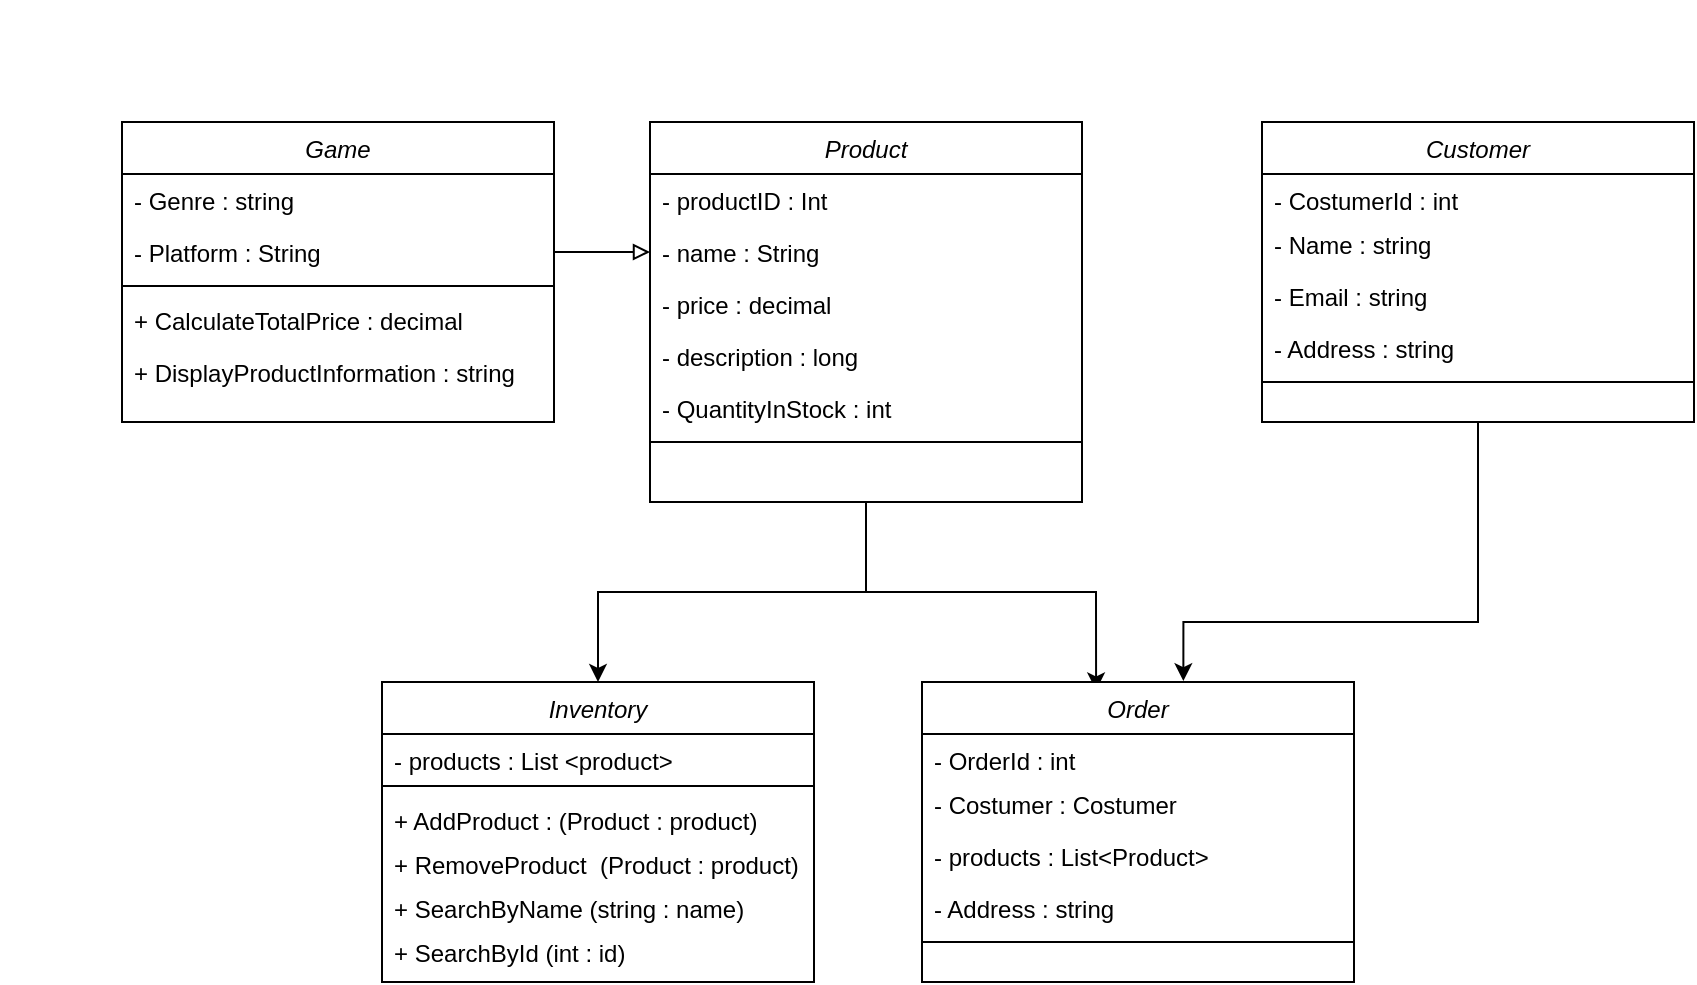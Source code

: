 <mxfile version="20.8.16" type="device"><diagram id="C5RBs43oDa-KdzZeNtuy" name="Page-1"><mxGraphModel dx="1153" dy="811" grid="1" gridSize="10" guides="1" tooltips="1" connect="1" arrows="1" fold="1" page="1" pageScale="1" pageWidth="827" pageHeight="1169" math="0" shadow="0"><root><mxCell id="WIyWlLk6GJQsqaUBKTNV-0"/><mxCell id="WIyWlLk6GJQsqaUBKTNV-1" parent="WIyWlLk6GJQsqaUBKTNV-0"/><mxCell id="6wVtchp1y0zoJt3vL-G7-79" style="edgeStyle=orthogonalEdgeStyle;rounded=0;orthogonalLoop=1;jettySize=auto;html=1;entryX=0.403;entryY=0.028;entryDx=0;entryDy=0;entryPerimeter=0;strokeColor=#000000;strokeWidth=1;fontColor=#00ffee;endArrow=classic;endFill=1;" parent="WIyWlLk6GJQsqaUBKTNV-1" source="6wVtchp1y0zoJt3vL-G7-0" target="6wVtchp1y0zoJt3vL-G7-48" edge="1"><mxGeometry relative="1" as="geometry"/></mxCell><mxCell id="6wVtchp1y0zoJt3vL-G7-86" style="edgeStyle=orthogonalEdgeStyle;rounded=0;orthogonalLoop=1;jettySize=auto;html=1;entryX=0.5;entryY=0;entryDx=0;entryDy=0;strokeColor=#000000;strokeWidth=1;fontColor=#00ffee;endArrow=classic;endFill=1;" parent="WIyWlLk6GJQsqaUBKTNV-1" source="6wVtchp1y0zoJt3vL-G7-0" target="6wVtchp1y0zoJt3vL-G7-80" edge="1"><mxGeometry relative="1" as="geometry"/></mxCell><mxCell id="6wVtchp1y0zoJt3vL-G7-0" value="Product" style="swimlane;fontStyle=2;align=center;verticalAlign=top;childLayout=stackLayout;horizontal=1;startSize=26;horizontalStack=0;resizeParent=1;resizeLast=0;collapsible=1;marginBottom=0;rounded=0;shadow=0;strokeWidth=1;" parent="WIyWlLk6GJQsqaUBKTNV-1" vertex="1"><mxGeometry x="324" y="60" width="216" height="190" as="geometry"><mxRectangle x="230" y="140" width="160" height="26" as="alternateBounds"/></mxGeometry></mxCell><mxCell id="6wVtchp1y0zoJt3vL-G7-1" value="- productID : Int" style="text;align=left;verticalAlign=top;spacingLeft=4;spacingRight=4;overflow=hidden;rotatable=0;points=[[0,0.5],[1,0.5]];portConstraint=eastwest;" parent="6wVtchp1y0zoJt3vL-G7-0" vertex="1"><mxGeometry y="26" width="216" height="26" as="geometry"/></mxCell><mxCell id="6wVtchp1y0zoJt3vL-G7-2" value="- name : String" style="text;align=left;verticalAlign=top;spacingLeft=4;spacingRight=4;overflow=hidden;rotatable=0;points=[[0,0.5],[1,0.5]];portConstraint=eastwest;rounded=0;shadow=0;html=0;" parent="6wVtchp1y0zoJt3vL-G7-0" vertex="1"><mxGeometry y="52" width="216" height="26" as="geometry"/></mxCell><mxCell id="6wVtchp1y0zoJt3vL-G7-3" value="- price : decimal&#10;" style="text;align=left;verticalAlign=top;spacingLeft=4;spacingRight=4;overflow=hidden;rotatable=0;points=[[0,0.5],[1,0.5]];portConstraint=eastwest;rounded=0;shadow=0;html=0;" parent="6wVtchp1y0zoJt3vL-G7-0" vertex="1"><mxGeometry y="78" width="216" height="26" as="geometry"/></mxCell><mxCell id="6wVtchp1y0zoJt3vL-G7-4" value="- description : long&#10;" style="text;align=left;verticalAlign=top;spacingLeft=4;spacingRight=4;overflow=hidden;rotatable=0;points=[[0,0.5],[1,0.5]];portConstraint=eastwest;rounded=0;shadow=0;html=0;" parent="6wVtchp1y0zoJt3vL-G7-0" vertex="1"><mxGeometry y="104" width="216" height="26" as="geometry"/></mxCell><mxCell id="6wVtchp1y0zoJt3vL-G7-7" value="- QuantityInStock : int" style="text;align=left;verticalAlign=top;spacingLeft=4;spacingRight=4;overflow=hidden;rotatable=0;points=[[0,0.5],[1,0.5]];portConstraint=eastwest;rounded=0;shadow=0;html=0;" parent="6wVtchp1y0zoJt3vL-G7-0" vertex="1"><mxGeometry y="130" width="216" height="26" as="geometry"/></mxCell><mxCell id="6wVtchp1y0zoJt3vL-G7-5" value="" style="line;html=1;strokeWidth=1;align=left;verticalAlign=middle;spacingTop=-1;spacingLeft=3;spacingRight=3;rotatable=0;labelPosition=right;points=[];portConstraint=eastwest;" parent="6wVtchp1y0zoJt3vL-G7-0" vertex="1"><mxGeometry y="156" width="216" height="8" as="geometry"/></mxCell><mxCell id="6wVtchp1y0zoJt3vL-G7-10" value="Game" style="swimlane;fontStyle=2;align=center;verticalAlign=top;childLayout=stackLayout;horizontal=1;startSize=26;horizontalStack=0;resizeParent=1;resizeLast=0;collapsible=1;marginBottom=0;rounded=0;shadow=0;strokeWidth=1;" parent="WIyWlLk6GJQsqaUBKTNV-1" vertex="1"><mxGeometry x="60" y="60" width="216" height="150" as="geometry"><mxRectangle x="230" y="140" width="160" height="26" as="alternateBounds"/></mxGeometry></mxCell><mxCell id="6wVtchp1y0zoJt3vL-G7-11" value="- Genre : string" style="text;align=left;verticalAlign=top;spacingLeft=4;spacingRight=4;overflow=hidden;rotatable=0;points=[[0,0.5],[1,0.5]];portConstraint=eastwest;" parent="6wVtchp1y0zoJt3vL-G7-10" vertex="1"><mxGeometry y="26" width="216" height="26" as="geometry"/></mxCell><mxCell id="6wVtchp1y0zoJt3vL-G7-12" value="- Platform : String" style="text;align=left;verticalAlign=top;spacingLeft=4;spacingRight=4;overflow=hidden;rotatable=0;points=[[0,0.5],[1,0.5]];portConstraint=eastwest;rounded=0;shadow=0;html=0;" parent="6wVtchp1y0zoJt3vL-G7-10" vertex="1"><mxGeometry y="52" width="216" height="26" as="geometry"/></mxCell><mxCell id="6wVtchp1y0zoJt3vL-G7-16" value="" style="line;html=1;strokeWidth=1;align=left;verticalAlign=middle;spacingTop=-1;spacingLeft=3;spacingRight=3;rotatable=0;labelPosition=right;points=[];portConstraint=eastwest;" parent="6wVtchp1y0zoJt3vL-G7-10" vertex="1"><mxGeometry y="78" width="216" height="8" as="geometry"/></mxCell><mxCell id="6wVtchp1y0zoJt3vL-G7-17" value="+ CalculateTotalPrice : decimal" style="text;align=left;verticalAlign=top;spacingLeft=4;spacingRight=4;overflow=hidden;rotatable=0;points=[[0,0.5],[1,0.5]];portConstraint=eastwest;rounded=0;shadow=0;html=0;" parent="6wVtchp1y0zoJt3vL-G7-10" vertex="1"><mxGeometry y="86" width="216" height="26" as="geometry"/></mxCell><mxCell id="6wVtchp1y0zoJt3vL-G7-18" value="+ DisplayProductInformation : string" style="text;align=left;verticalAlign=top;spacingLeft=4;spacingRight=4;overflow=hidden;rotatable=0;points=[[0,0.5],[1,0.5]];portConstraint=eastwest;rounded=0;shadow=0;html=0;" parent="6wVtchp1y0zoJt3vL-G7-10" vertex="1"><mxGeometry y="112" width="216" height="26" as="geometry"/></mxCell><mxCell id="6wVtchp1y0zoJt3vL-G7-78" style="edgeStyle=orthogonalEdgeStyle;rounded=0;orthogonalLoop=1;jettySize=auto;html=1;entryX=0.605;entryY=-0.003;entryDx=0;entryDy=0;entryPerimeter=0;strokeColor=#000000;strokeWidth=1;fontColor=#00ffee;endArrow=classic;endFill=1;" parent="WIyWlLk6GJQsqaUBKTNV-1" source="6wVtchp1y0zoJt3vL-G7-39" target="6wVtchp1y0zoJt3vL-G7-48" edge="1"><mxGeometry relative="1" as="geometry"><Array as="points"><mxPoint x="738" y="310"/><mxPoint x="591" y="310"/></Array></mxGeometry></mxCell><mxCell id="6wVtchp1y0zoJt3vL-G7-39" value="Customer" style="swimlane;fontStyle=2;align=center;verticalAlign=top;childLayout=stackLayout;horizontal=1;startSize=26;horizontalStack=0;resizeParent=1;resizeLast=0;collapsible=1;marginBottom=0;rounded=0;shadow=0;strokeWidth=1;" parent="WIyWlLk6GJQsqaUBKTNV-1" vertex="1"><mxGeometry x="630" y="60" width="216" height="150" as="geometry"><mxRectangle x="230" y="140" width="160" height="26" as="alternateBounds"/></mxGeometry></mxCell><mxCell id="6wVtchp1y0zoJt3vL-G7-40" value="- CostumerId : int" style="text;align=left;verticalAlign=top;spacingLeft=4;spacingRight=4;overflow=hidden;rotatable=0;points=[[0,0.5],[1,0.5]];portConstraint=eastwest;" parent="6wVtchp1y0zoJt3vL-G7-39" vertex="1"><mxGeometry y="26" width="216" height="22" as="geometry"/></mxCell><mxCell id="6wVtchp1y0zoJt3vL-G7-41" value="- Name : string" style="text;align=left;verticalAlign=top;spacingLeft=4;spacingRight=4;overflow=hidden;rotatable=0;points=[[0,0.5],[1,0.5]];portConstraint=eastwest;rounded=0;shadow=0;html=0;" parent="6wVtchp1y0zoJt3vL-G7-39" vertex="1"><mxGeometry y="48" width="216" height="26" as="geometry"/></mxCell><mxCell id="6wVtchp1y0zoJt3vL-G7-42" value="- Email : string" style="text;align=left;verticalAlign=top;spacingLeft=4;spacingRight=4;overflow=hidden;rotatable=0;points=[[0,0.5],[1,0.5]];portConstraint=eastwest;rounded=0;shadow=0;html=0;" parent="6wVtchp1y0zoJt3vL-G7-39" vertex="1"><mxGeometry y="74" width="216" height="26" as="geometry"/></mxCell><mxCell id="6wVtchp1y0zoJt3vL-G7-43" value="- Address : string&#10;" style="text;align=left;verticalAlign=top;spacingLeft=4;spacingRight=4;overflow=hidden;rotatable=0;points=[[0,0.5],[1,0.5]];portConstraint=eastwest;rounded=0;shadow=0;html=0;" parent="6wVtchp1y0zoJt3vL-G7-39" vertex="1"><mxGeometry y="100" width="216" height="26" as="geometry"/></mxCell><mxCell id="6wVtchp1y0zoJt3vL-G7-45" value="" style="line;html=1;strokeWidth=1;align=left;verticalAlign=middle;spacingTop=-1;spacingLeft=3;spacingRight=3;rotatable=0;labelPosition=right;points=[];portConstraint=eastwest;" parent="6wVtchp1y0zoJt3vL-G7-39" vertex="1"><mxGeometry y="126" width="216" height="8" as="geometry"/></mxCell><mxCell id="6wVtchp1y0zoJt3vL-G7-48" value="Order" style="swimlane;fontStyle=2;align=center;verticalAlign=top;childLayout=stackLayout;horizontal=1;startSize=26;horizontalStack=0;resizeParent=1;resizeLast=0;collapsible=1;marginBottom=0;rounded=0;shadow=0;strokeWidth=1;" parent="WIyWlLk6GJQsqaUBKTNV-1" vertex="1"><mxGeometry x="460" y="340" width="216" height="150" as="geometry"><mxRectangle x="230" y="140" width="160" height="26" as="alternateBounds"/></mxGeometry></mxCell><mxCell id="6wVtchp1y0zoJt3vL-G7-49" value="- OrderId : int" style="text;align=left;verticalAlign=top;spacingLeft=4;spacingRight=4;overflow=hidden;rotatable=0;points=[[0,0.5],[1,0.5]];portConstraint=eastwest;" parent="6wVtchp1y0zoJt3vL-G7-48" vertex="1"><mxGeometry y="26" width="216" height="22" as="geometry"/></mxCell><mxCell id="6wVtchp1y0zoJt3vL-G7-50" value="- Costumer : Costumer" style="text;align=left;verticalAlign=top;spacingLeft=4;spacingRight=4;overflow=hidden;rotatable=0;points=[[0,0.5],[1,0.5]];portConstraint=eastwest;rounded=0;shadow=0;html=0;" parent="6wVtchp1y0zoJt3vL-G7-48" vertex="1"><mxGeometry y="48" width="216" height="26" as="geometry"/></mxCell><mxCell id="6wVtchp1y0zoJt3vL-G7-51" value="- products : List&lt;Product&gt;" style="text;align=left;verticalAlign=top;spacingLeft=4;spacingRight=4;overflow=hidden;rotatable=0;points=[[0,0.5],[1,0.5]];portConstraint=eastwest;rounded=0;shadow=0;html=0;" parent="6wVtchp1y0zoJt3vL-G7-48" vertex="1"><mxGeometry y="74" width="216" height="26" as="geometry"/></mxCell><mxCell id="6wVtchp1y0zoJt3vL-G7-52" value="- Address : string&#10;" style="text;align=left;verticalAlign=top;spacingLeft=4;spacingRight=4;overflow=hidden;rotatable=0;points=[[0,0.5],[1,0.5]];portConstraint=eastwest;rounded=0;shadow=0;html=0;" parent="6wVtchp1y0zoJt3vL-G7-48" vertex="1"><mxGeometry y="100" width="216" height="26" as="geometry"/></mxCell><mxCell id="6wVtchp1y0zoJt3vL-G7-53" value="" style="line;html=1;strokeWidth=1;align=left;verticalAlign=middle;spacingTop=-1;spacingLeft=3;spacingRight=3;rotatable=0;labelPosition=right;points=[];portConstraint=eastwest;" parent="6wVtchp1y0zoJt3vL-G7-48" vertex="1"><mxGeometry y="126" width="216" height="8" as="geometry"/></mxCell><mxCell id="6wVtchp1y0zoJt3vL-G7-61" value="" style="ellipse;whiteSpace=wrap;html=1;aspect=fixed;fontColor=#00ffee;fillColor=#5d2d1d;" parent="WIyWlLk6GJQsqaUBKTNV-1" vertex="1"><mxGeometry height="10" as="geometry"/></mxCell><mxCell id="6wVtchp1y0zoJt3vL-G7-77" style="edgeStyle=orthogonalEdgeStyle;rounded=0;orthogonalLoop=1;jettySize=auto;html=1;entryX=0;entryY=0.5;entryDx=0;entryDy=0;strokeColor=#000000;strokeWidth=1;fontColor=#00ffee;endArrow=block;endFill=0;" parent="WIyWlLk6GJQsqaUBKTNV-1" source="6wVtchp1y0zoJt3vL-G7-12" target="6wVtchp1y0zoJt3vL-G7-2" edge="1"><mxGeometry relative="1" as="geometry"/></mxCell><mxCell id="6wVtchp1y0zoJt3vL-G7-80" value="Inventory" style="swimlane;fontStyle=2;align=center;verticalAlign=top;childLayout=stackLayout;horizontal=1;startSize=26;horizontalStack=0;resizeParent=1;resizeLast=0;collapsible=1;marginBottom=0;rounded=0;shadow=0;strokeWidth=1;" parent="WIyWlLk6GJQsqaUBKTNV-1" vertex="1"><mxGeometry x="190" y="340" width="216" height="150" as="geometry"><mxRectangle x="230" y="140" width="160" height="26" as="alternateBounds"/></mxGeometry></mxCell><mxCell id="6wVtchp1y0zoJt3vL-G7-81" value="- products : List &lt;product&gt;" style="text;align=left;verticalAlign=top;spacingLeft=4;spacingRight=4;overflow=hidden;rotatable=0;points=[[0,0.5],[1,0.5]];portConstraint=eastwest;" parent="6wVtchp1y0zoJt3vL-G7-80" vertex="1"><mxGeometry y="26" width="216" height="22" as="geometry"/></mxCell><mxCell id="6wVtchp1y0zoJt3vL-G7-85" value="" style="line;html=1;strokeWidth=1;align=left;verticalAlign=middle;spacingTop=-1;spacingLeft=3;spacingRight=3;rotatable=0;labelPosition=right;points=[];portConstraint=eastwest;" parent="6wVtchp1y0zoJt3vL-G7-80" vertex="1"><mxGeometry y="48" width="216" height="8" as="geometry"/></mxCell><mxCell id="6wVtchp1y0zoJt3vL-G7-87" value="+ AddProduct : (Product : product)" style="text;align=left;verticalAlign=top;spacingLeft=4;spacingRight=4;overflow=hidden;rotatable=0;points=[[0,0.5],[1,0.5]];portConstraint=eastwest;" parent="6wVtchp1y0zoJt3vL-G7-80" vertex="1"><mxGeometry y="56" width="216" height="22" as="geometry"/></mxCell><mxCell id="6wVtchp1y0zoJt3vL-G7-88" value="+ RemoveProduct  (Product : product)" style="text;align=left;verticalAlign=top;spacingLeft=4;spacingRight=4;overflow=hidden;rotatable=0;points=[[0,0.5],[1,0.5]];portConstraint=eastwest;" parent="6wVtchp1y0zoJt3vL-G7-80" vertex="1"><mxGeometry y="78" width="216" height="22" as="geometry"/></mxCell><mxCell id="6wVtchp1y0zoJt3vL-G7-89" value="+ SearchByName (string : name)" style="text;align=left;verticalAlign=top;spacingLeft=4;spacingRight=4;overflow=hidden;rotatable=0;points=[[0,0.5],[1,0.5]];portConstraint=eastwest;" parent="6wVtchp1y0zoJt3vL-G7-80" vertex="1"><mxGeometry y="100" width="216" height="22" as="geometry"/></mxCell><mxCell id="6wVtchp1y0zoJt3vL-G7-90" value="+ SearchById (int : id)" style="text;align=left;verticalAlign=top;spacingLeft=4;spacingRight=4;overflow=hidden;rotatable=0;points=[[0,0.5],[1,0.5]];portConstraint=eastwest;" parent="6wVtchp1y0zoJt3vL-G7-80" vertex="1"><mxGeometry y="122" width="216" height="22" as="geometry"/></mxCell></root></mxGraphModel></diagram></mxfile>
